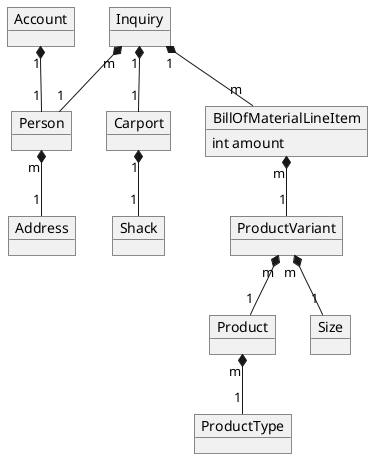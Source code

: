 @startuml
'https://plantuml.com/object-diagram

object Address
object Account
object Person
object Inquiry
object Carport
object Shack
object BillOfMaterialLineItem
object Product
object ProductVariant
object ProductType
object Size

BillOfMaterialLineItem : int amount

ProductVariant "m"*--"1" Product
ProductVariant "m"*--"1" Size
Product "m"*--"1" ProductType

Account "1"*--"1" Person
Person "m"*--"1" Address
Carport "1"*--"1" Shack

Inquiry "1" *-- "1" Carport
Inquiry "m" *-- "1" Person
Inquiry "1" *-- "m" BillOfMaterialLineItem
BillOfMaterialLineItem "m" *-- "1" ProductVariant



@enduml
